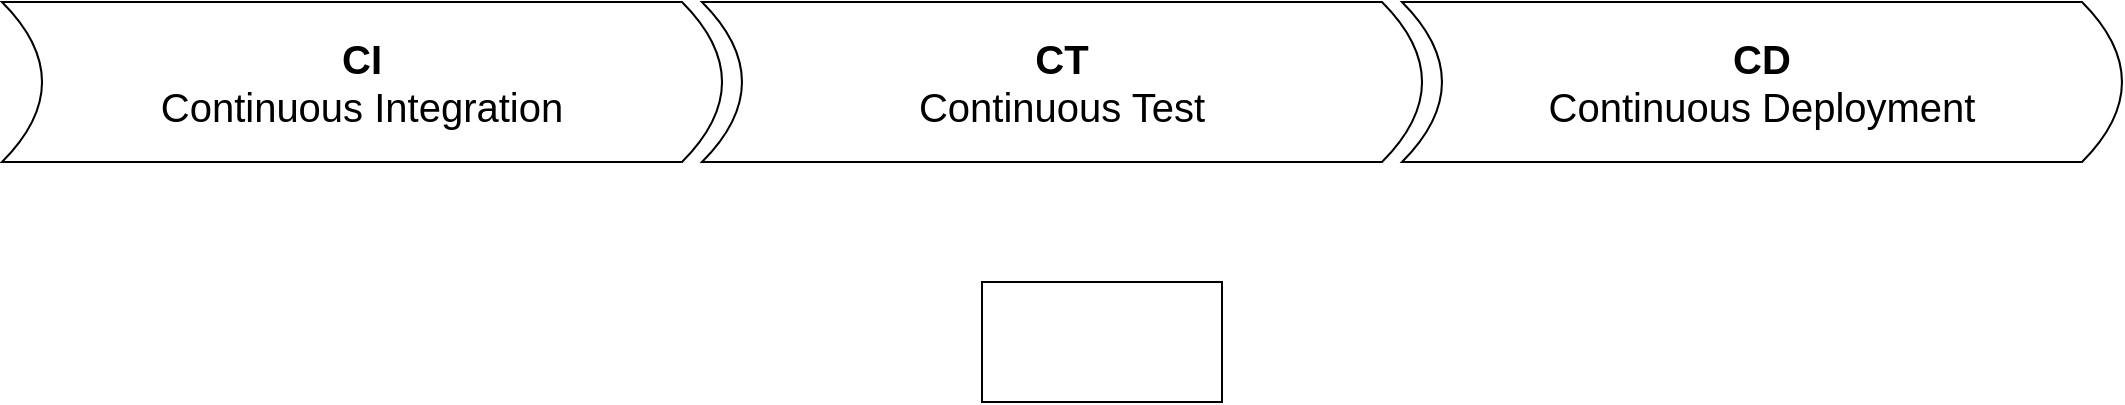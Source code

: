 <mxfile version="24.7.1" type="github">
  <diagram name="페이지-1" id="FAaYgKpdYc6u2w8gaOa1">
    <mxGraphModel dx="2026" dy="1119" grid="1" gridSize="10" guides="1" tooltips="1" connect="1" arrows="1" fold="1" page="1" pageScale="1" pageWidth="1654" pageHeight="1169" math="0" shadow="0">
      <root>
        <mxCell id="0" />
        <mxCell id="1" parent="0" />
        <mxCell id="kDgu9Qi8O5xzkhJi9l16-6" value="&lt;b style=&quot;font-size: 20px;&quot;&gt;&lt;font style=&quot;font-size: 20px;&quot;&gt;CI&lt;/font&gt;&lt;/b&gt;&lt;div style=&quot;font-size: 20px;&quot;&gt;&lt;font style=&quot;font-size: 20px;&quot;&gt;Continuous Integration&lt;/font&gt;&lt;/div&gt;" style="shape=dataStorage;whiteSpace=wrap;html=1;fixedSize=1;flipH=1;" vertex="1" parent="1">
          <mxGeometry x="280" y="400" width="360" height="80" as="geometry" />
        </mxCell>
        <mxCell id="kDgu9Qi8O5xzkhJi9l16-7" value="&lt;b style=&quot;font-size: 20px;&quot;&gt;CT&lt;/b&gt;&lt;div style=&quot;font-size: 20px;&quot;&gt;Continuous Test&lt;/div&gt;" style="shape=dataStorage;whiteSpace=wrap;html=1;fixedSize=1;flipH=1;fontSize=20;" vertex="1" parent="1">
          <mxGeometry x="630" y="400" width="360" height="80" as="geometry" />
        </mxCell>
        <mxCell id="kDgu9Qi8O5xzkhJi9l16-8" value="&lt;b style=&quot;font-size: 20px;&quot;&gt;CD&lt;/b&gt;&lt;div style=&quot;font-size: 20px;&quot;&gt;Continuous Deployment&lt;/div&gt;" style="shape=dataStorage;whiteSpace=wrap;html=1;fixedSize=1;flipH=1;fontSize=20;" vertex="1" parent="1">
          <mxGeometry x="980" y="400" width="360" height="80" as="geometry" />
        </mxCell>
        <mxCell id="kDgu9Qi8O5xzkhJi9l16-9" value="" style="rounded=0;whiteSpace=wrap;html=1;" vertex="1" parent="1">
          <mxGeometry x="770" y="540" width="120" height="60" as="geometry" />
        </mxCell>
      </root>
    </mxGraphModel>
  </diagram>
</mxfile>
